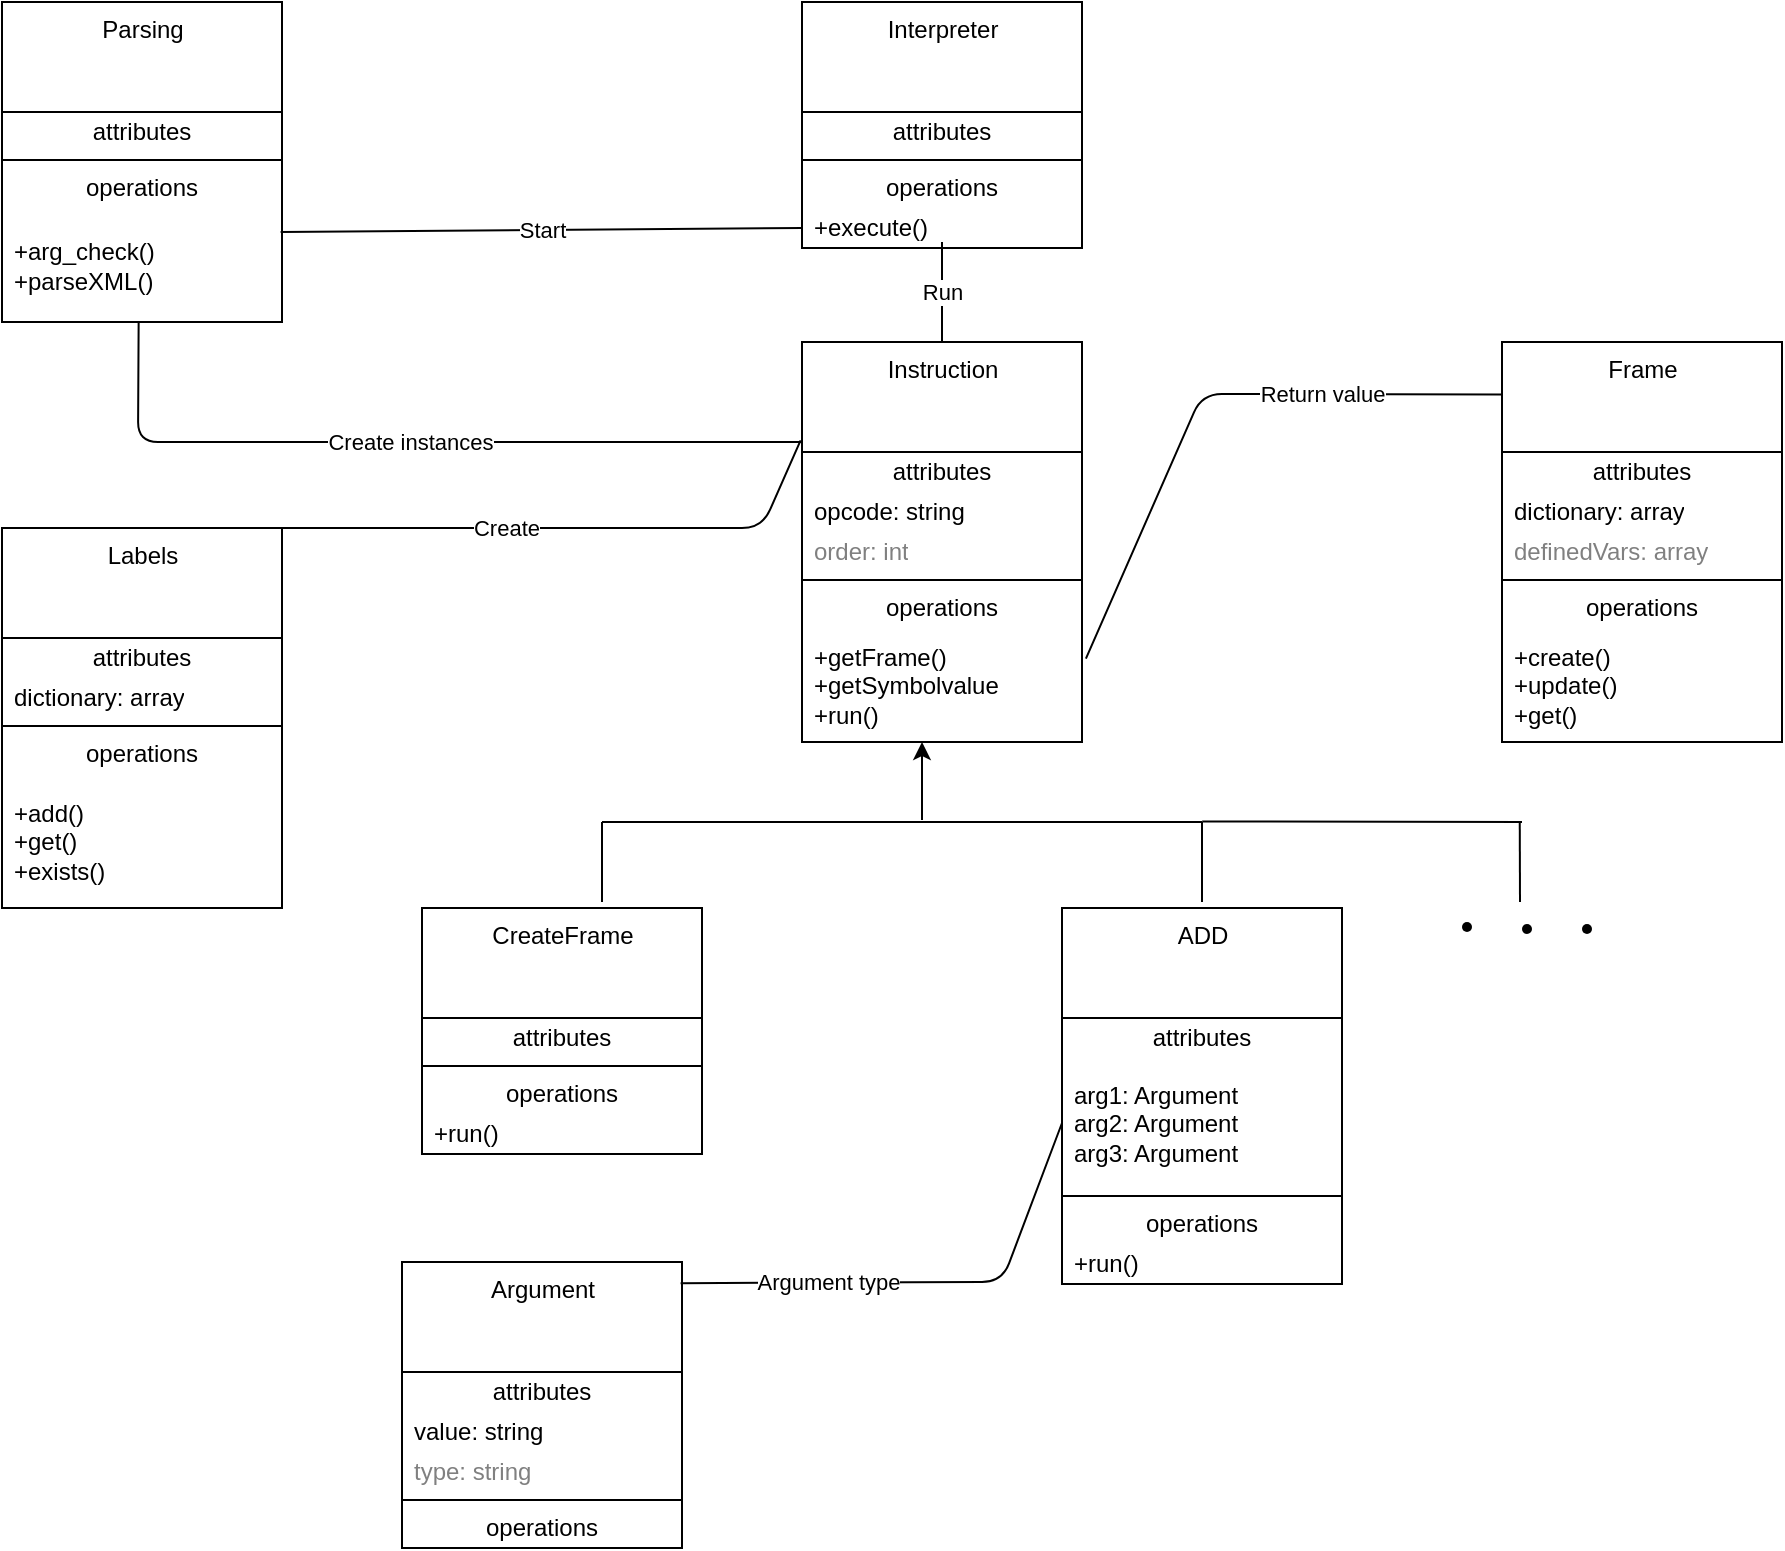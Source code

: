 <mxfile>
    <diagram id="GxhofeJrJ4mQ4MIg32it" name="Page-1">
        <mxGraphModel dx="2048" dy="869" grid="1" gridSize="10" guides="1" tooltips="1" connect="1" arrows="1" fold="1" page="1" pageScale="1" pageWidth="827" pageHeight="1169" background="#FFFFFF" math="0" shadow="0">
            <root>
                <mxCell id="0"/>
                <mxCell id="1" parent="0"/>
                <mxCell id="51" value="Interpreter" style="swimlane;fontStyle=0;align=center;verticalAlign=top;childLayout=stackLayout;horizontal=1;startSize=55;horizontalStack=0;resizeParent=1;resizeParentMax=0;resizeLast=0;collapsible=0;marginBottom=0;html=1;" vertex="1" parent="1">
                    <mxGeometry x="240" y="70" width="140" height="123" as="geometry"/>
                </mxCell>
                <mxCell id="52" value="attributes" style="text;html=1;strokeColor=none;fillColor=none;align=center;verticalAlign=middle;spacingLeft=4;spacingRight=4;overflow=hidden;rotatable=0;points=[[0,0.5],[1,0.5]];portConstraint=eastwest;" vertex="1" parent="51">
                    <mxGeometry y="55" width="140" height="20" as="geometry"/>
                </mxCell>
                <mxCell id="56" value="" style="line;strokeWidth=1;fillColor=none;align=left;verticalAlign=middle;spacingTop=-1;spacingLeft=3;spacingRight=3;rotatable=0;labelPosition=right;points=[];portConstraint=eastwest;" vertex="1" parent="51">
                    <mxGeometry y="75" width="140" height="8" as="geometry"/>
                </mxCell>
                <mxCell id="57" value="operations" style="text;html=1;strokeColor=none;fillColor=none;align=center;verticalAlign=middle;spacingLeft=4;spacingRight=4;overflow=hidden;rotatable=0;points=[[0,0.5],[1,0.5]];portConstraint=eastwest;" vertex="1" parent="51">
                    <mxGeometry y="83" width="140" height="20" as="geometry"/>
                </mxCell>
                <mxCell id="58" value="+execute()" style="text;html=1;strokeColor=none;fillColor=none;align=left;verticalAlign=middle;spacingLeft=4;spacingRight=4;overflow=hidden;rotatable=0;points=[[0,0.5],[1,0.5]];portConstraint=eastwest;" vertex="1" parent="51">
                    <mxGeometry y="103" width="140" height="20" as="geometry"/>
                </mxCell>
                <mxCell id="59" value="Instruction" style="swimlane;fontStyle=0;align=center;verticalAlign=top;childLayout=stackLayout;horizontal=1;startSize=55;horizontalStack=0;resizeParent=1;resizeParentMax=0;resizeLast=0;collapsible=0;marginBottom=0;html=1;" vertex="1" parent="1">
                    <mxGeometry x="240" y="240" width="140" height="200" as="geometry"/>
                </mxCell>
                <mxCell id="60" value="attributes" style="text;html=1;strokeColor=none;fillColor=none;align=center;verticalAlign=middle;spacingLeft=4;spacingRight=4;overflow=hidden;rotatable=0;points=[[0,0.5],[1,0.5]];portConstraint=eastwest;" vertex="1" parent="59">
                    <mxGeometry y="55" width="140" height="20" as="geometry"/>
                </mxCell>
                <mxCell id="61" value="opcode: string" style="text;html=1;strokeColor=none;fillColor=none;align=left;verticalAlign=middle;spacingLeft=4;spacingRight=4;overflow=hidden;rotatable=0;points=[[0,0.5],[1,0.5]];portConstraint=eastwest;" vertex="1" parent="59">
                    <mxGeometry y="75" width="140" height="20" as="geometry"/>
                </mxCell>
                <mxCell id="62" value="order: int" style="text;html=1;strokeColor=none;fillColor=none;align=left;verticalAlign=middle;spacingLeft=4;spacingRight=4;overflow=hidden;rotatable=0;points=[[0,0.5],[1,0.5]];portConstraint=eastwest;fontColor=#808080;" vertex="1" parent="59">
                    <mxGeometry y="95" width="140" height="20" as="geometry"/>
                </mxCell>
                <mxCell id="64" value="" style="line;strokeWidth=1;fillColor=none;align=left;verticalAlign=middle;spacingTop=-1;spacingLeft=3;spacingRight=3;rotatable=0;labelPosition=right;points=[];portConstraint=eastwest;" vertex="1" parent="59">
                    <mxGeometry y="115" width="140" height="8" as="geometry"/>
                </mxCell>
                <mxCell id="65" value="operations" style="text;html=1;strokeColor=none;fillColor=none;align=center;verticalAlign=middle;spacingLeft=4;spacingRight=4;overflow=hidden;rotatable=0;points=[[0,0.5],[1,0.5]];portConstraint=eastwest;" vertex="1" parent="59">
                    <mxGeometry y="123" width="140" height="20" as="geometry"/>
                </mxCell>
                <mxCell id="66" value="+getFrame()&lt;br&gt;+getSymbolvalue&lt;br&gt;+run()" style="text;html=1;strokeColor=none;fillColor=none;align=left;verticalAlign=middle;spacingLeft=4;spacingRight=4;overflow=hidden;rotatable=0;points=[[0,0.5],[1,0.5]];portConstraint=eastwest;" vertex="1" parent="59">
                    <mxGeometry y="143" width="140" height="57" as="geometry"/>
                </mxCell>
                <mxCell id="67" value="Frame&lt;br&gt;" style="swimlane;fontStyle=0;align=center;verticalAlign=top;childLayout=stackLayout;horizontal=1;startSize=55;horizontalStack=0;resizeParent=1;resizeParentMax=0;resizeLast=0;collapsible=0;marginBottom=0;html=1;" vertex="1" parent="1">
                    <mxGeometry x="590" y="240" width="140" height="200" as="geometry"/>
                </mxCell>
                <mxCell id="68" value="attributes" style="text;html=1;strokeColor=none;fillColor=none;align=center;verticalAlign=middle;spacingLeft=4;spacingRight=4;overflow=hidden;rotatable=0;points=[[0,0.5],[1,0.5]];portConstraint=eastwest;" vertex="1" parent="67">
                    <mxGeometry y="55" width="140" height="20" as="geometry"/>
                </mxCell>
                <mxCell id="69" value="dictionary: array" style="text;html=1;strokeColor=none;fillColor=none;align=left;verticalAlign=middle;spacingLeft=4;spacingRight=4;overflow=hidden;rotatable=0;points=[[0,0.5],[1,0.5]];portConstraint=eastwest;" vertex="1" parent="67">
                    <mxGeometry y="75" width="140" height="20" as="geometry"/>
                </mxCell>
                <mxCell id="70" value="definedVars: array" style="text;html=1;strokeColor=none;fillColor=none;align=left;verticalAlign=middle;spacingLeft=4;spacingRight=4;overflow=hidden;rotatable=0;points=[[0,0.5],[1,0.5]];portConstraint=eastwest;fontColor=#808080;" vertex="1" parent="67">
                    <mxGeometry y="95" width="140" height="20" as="geometry"/>
                </mxCell>
                <mxCell id="72" value="" style="line;strokeWidth=1;fillColor=none;align=left;verticalAlign=middle;spacingTop=-1;spacingLeft=3;spacingRight=3;rotatable=0;labelPosition=right;points=[];portConstraint=eastwest;" vertex="1" parent="67">
                    <mxGeometry y="115" width="140" height="8" as="geometry"/>
                </mxCell>
                <mxCell id="73" value="operations" style="text;html=1;strokeColor=none;fillColor=none;align=center;verticalAlign=middle;spacingLeft=4;spacingRight=4;overflow=hidden;rotatable=0;points=[[0,0.5],[1,0.5]];portConstraint=eastwest;" vertex="1" parent="67">
                    <mxGeometry y="123" width="140" height="20" as="geometry"/>
                </mxCell>
                <mxCell id="74" value="+create()&lt;br&gt;+update()&lt;br&gt;+get()&lt;br&gt;" style="text;html=1;strokeColor=none;fillColor=none;align=left;verticalAlign=middle;spacingLeft=4;spacingRight=4;overflow=hidden;rotatable=0;points=[[0,0.5],[1,0.5]];portConstraint=eastwest;" vertex="1" parent="67">
                    <mxGeometry y="143" width="140" height="57" as="geometry"/>
                </mxCell>
                <mxCell id="75" value="Argument" style="swimlane;fontStyle=0;align=center;verticalAlign=top;childLayout=stackLayout;horizontal=1;startSize=55;horizontalStack=0;resizeParent=1;resizeParentMax=0;resizeLast=0;collapsible=0;marginBottom=0;html=1;" vertex="1" parent="1">
                    <mxGeometry x="40" y="700" width="140" height="143" as="geometry"/>
                </mxCell>
                <mxCell id="76" value="attributes" style="text;html=1;strokeColor=none;fillColor=none;align=center;verticalAlign=middle;spacingLeft=4;spacingRight=4;overflow=hidden;rotatable=0;points=[[0,0.5],[1,0.5]];portConstraint=eastwest;" vertex="1" parent="75">
                    <mxGeometry y="55" width="140" height="20" as="geometry"/>
                </mxCell>
                <mxCell id="77" value="value: string" style="text;html=1;strokeColor=none;fillColor=none;align=left;verticalAlign=middle;spacingLeft=4;spacingRight=4;overflow=hidden;rotatable=0;points=[[0,0.5],[1,0.5]];portConstraint=eastwest;" vertex="1" parent="75">
                    <mxGeometry y="75" width="140" height="20" as="geometry"/>
                </mxCell>
                <mxCell id="78" value="type: string" style="text;html=1;strokeColor=none;fillColor=none;align=left;verticalAlign=middle;spacingLeft=4;spacingRight=4;overflow=hidden;rotatable=0;points=[[0,0.5],[1,0.5]];portConstraint=eastwest;fontColor=#808080;" vertex="1" parent="75">
                    <mxGeometry y="95" width="140" height="20" as="geometry"/>
                </mxCell>
                <mxCell id="80" value="" style="line;strokeWidth=1;fillColor=none;align=left;verticalAlign=middle;spacingTop=-1;spacingLeft=3;spacingRight=3;rotatable=0;labelPosition=right;points=[];portConstraint=eastwest;" vertex="1" parent="75">
                    <mxGeometry y="115" width="140" height="8" as="geometry"/>
                </mxCell>
                <mxCell id="81" value="operations" style="text;html=1;strokeColor=none;fillColor=none;align=center;verticalAlign=middle;spacingLeft=4;spacingRight=4;overflow=hidden;rotatable=0;points=[[0,0.5],[1,0.5]];portConstraint=eastwest;" vertex="1" parent="75">
                    <mxGeometry y="123" width="140" height="20" as="geometry"/>
                </mxCell>
                <mxCell id="83" value="Parsing" style="swimlane;fontStyle=0;align=center;verticalAlign=top;childLayout=stackLayout;horizontal=1;startSize=55;horizontalStack=0;resizeParent=1;resizeParentMax=0;resizeLast=0;collapsible=0;marginBottom=0;html=1;" vertex="1" parent="1">
                    <mxGeometry x="-160" y="70" width="140" height="160" as="geometry"/>
                </mxCell>
                <mxCell id="84" value="attributes" style="text;html=1;strokeColor=none;fillColor=none;align=center;verticalAlign=middle;spacingLeft=4;spacingRight=4;overflow=hidden;rotatable=0;points=[[0,0.5],[1,0.5]];portConstraint=eastwest;" vertex="1" parent="83">
                    <mxGeometry y="55" width="140" height="20" as="geometry"/>
                </mxCell>
                <mxCell id="88" value="" style="line;strokeWidth=1;fillColor=none;align=left;verticalAlign=middle;spacingTop=-1;spacingLeft=3;spacingRight=3;rotatable=0;labelPosition=right;points=[];portConstraint=eastwest;" vertex="1" parent="83">
                    <mxGeometry y="75" width="140" height="8" as="geometry"/>
                </mxCell>
                <mxCell id="89" value="operations" style="text;html=1;strokeColor=none;fillColor=none;align=center;verticalAlign=middle;spacingLeft=4;spacingRight=4;overflow=hidden;rotatable=0;points=[[0,0.5],[1,0.5]];portConstraint=eastwest;" vertex="1" parent="83">
                    <mxGeometry y="83" width="140" height="20" as="geometry"/>
                </mxCell>
                <mxCell id="90" value="+arg_check()&lt;br&gt;+parseXML()" style="text;html=1;strokeColor=none;fillColor=none;align=left;verticalAlign=middle;spacingLeft=4;spacingRight=4;overflow=hidden;rotatable=0;points=[[0,0.5],[1,0.5]];portConstraint=eastwest;" vertex="1" parent="83">
                    <mxGeometry y="103" width="140" height="57" as="geometry"/>
                </mxCell>
                <mxCell id="91" value="ADD" style="swimlane;fontStyle=0;align=center;verticalAlign=top;childLayout=stackLayout;horizontal=1;startSize=55;horizontalStack=0;resizeParent=1;resizeParentMax=0;resizeLast=0;collapsible=0;marginBottom=0;html=1;" vertex="1" parent="1">
                    <mxGeometry x="370" y="523" width="140" height="188" as="geometry"/>
                </mxCell>
                <mxCell id="92" value="attributes" style="text;html=1;strokeColor=none;fillColor=none;align=center;verticalAlign=middle;spacingLeft=4;spacingRight=4;overflow=hidden;rotatable=0;points=[[0,0.5],[1,0.5]];portConstraint=eastwest;" vertex="1" parent="91">
                    <mxGeometry y="55" width="140" height="20" as="geometry"/>
                </mxCell>
                <mxCell id="93" value="arg1: Argument&lt;br&gt;arg2: Argument&lt;br&gt;arg3: Argument" style="text;html=1;strokeColor=none;fillColor=none;align=left;verticalAlign=middle;spacingLeft=4;spacingRight=4;overflow=hidden;rotatable=0;points=[[0,0.5],[1,0.5]];portConstraint=eastwest;" vertex="1" parent="91">
                    <mxGeometry y="75" width="140" height="65" as="geometry"/>
                </mxCell>
                <mxCell id="96" value="" style="line;strokeWidth=1;fillColor=none;align=left;verticalAlign=middle;spacingTop=-1;spacingLeft=3;spacingRight=3;rotatable=0;labelPosition=right;points=[];portConstraint=eastwest;" vertex="1" parent="91">
                    <mxGeometry y="140" width="140" height="8" as="geometry"/>
                </mxCell>
                <mxCell id="97" value="operations" style="text;html=1;strokeColor=none;fillColor=none;align=center;verticalAlign=middle;spacingLeft=4;spacingRight=4;overflow=hidden;rotatable=0;points=[[0,0.5],[1,0.5]];portConstraint=eastwest;" vertex="1" parent="91">
                    <mxGeometry y="148" width="140" height="20" as="geometry"/>
                </mxCell>
                <mxCell id="98" value="+run()&lt;br&gt;" style="text;html=1;strokeColor=none;fillColor=none;align=left;verticalAlign=middle;spacingLeft=4;spacingRight=4;overflow=hidden;rotatable=0;points=[[0,0.5],[1,0.5]];portConstraint=eastwest;" vertex="1" parent="91">
                    <mxGeometry y="168" width="140" height="20" as="geometry"/>
                </mxCell>
                <mxCell id="99" value="CreateFrame" style="swimlane;fontStyle=0;align=center;verticalAlign=top;childLayout=stackLayout;horizontal=1;startSize=55;horizontalStack=0;resizeParent=1;resizeParentMax=0;resizeLast=0;collapsible=0;marginBottom=0;html=1;" vertex="1" parent="1">
                    <mxGeometry x="50" y="523" width="140" height="123" as="geometry"/>
                </mxCell>
                <mxCell id="100" value="attributes" style="text;html=1;strokeColor=none;fillColor=none;align=center;verticalAlign=middle;spacingLeft=4;spacingRight=4;overflow=hidden;rotatable=0;points=[[0,0.5],[1,0.5]];portConstraint=eastwest;" vertex="1" parent="99">
                    <mxGeometry y="55" width="140" height="20" as="geometry"/>
                </mxCell>
                <mxCell id="104" value="" style="line;strokeWidth=1;fillColor=none;align=left;verticalAlign=middle;spacingTop=-1;spacingLeft=3;spacingRight=3;rotatable=0;labelPosition=right;points=[];portConstraint=eastwest;" vertex="1" parent="99">
                    <mxGeometry y="75" width="140" height="8" as="geometry"/>
                </mxCell>
                <mxCell id="105" value="operations" style="text;html=1;strokeColor=none;fillColor=none;align=center;verticalAlign=middle;spacingLeft=4;spacingRight=4;overflow=hidden;rotatable=0;points=[[0,0.5],[1,0.5]];portConstraint=eastwest;" vertex="1" parent="99">
                    <mxGeometry y="83" width="140" height="20" as="geometry"/>
                </mxCell>
                <mxCell id="106" value="+run()" style="text;html=1;strokeColor=none;fillColor=none;align=left;verticalAlign=middle;spacingLeft=4;spacingRight=4;overflow=hidden;rotatable=0;points=[[0,0.5],[1,0.5]];portConstraint=eastwest;" vertex="1" parent="99">
                    <mxGeometry y="103" width="140" height="20" as="geometry"/>
                </mxCell>
                <mxCell id="112" value="" style="endArrow=none;html=1;" edge="1" parent="1">
                    <mxGeometry width="50" height="50" relative="1" as="geometry">
                        <mxPoint x="140" y="520" as="sourcePoint"/>
                        <mxPoint x="140" y="480" as="targetPoint"/>
                    </mxGeometry>
                </mxCell>
                <mxCell id="113" value="" style="endArrow=none;html=1;exitX=0;exitY=0;exitDx=0;exitDy=0;exitPerimeter=0;" edge="1" parent="1" source="112">
                    <mxGeometry width="50" height="50" relative="1" as="geometry">
                        <mxPoint x="190" y="530" as="sourcePoint"/>
                        <mxPoint x="440" y="480" as="targetPoint"/>
                        <Array as="points">
                            <mxPoint x="320" y="480"/>
                        </Array>
                    </mxGeometry>
                </mxCell>
                <mxCell id="114" value="" style="endArrow=none;html=1;entryX=1;entryY=0;entryDx=0;entryDy=0;entryPerimeter=0;" edge="1" parent="1" target="113">
                    <mxGeometry width="50" height="50" relative="1" as="geometry">
                        <mxPoint x="440" y="520" as="sourcePoint"/>
                        <mxPoint x="200" y="500" as="targetPoint"/>
                    </mxGeometry>
                </mxCell>
                <mxCell id="115" value="" style="endArrow=classic;html=1;" edge="1" parent="1">
                    <mxGeometry width="50" height="50" relative="1" as="geometry">
                        <mxPoint x="300" y="479" as="sourcePoint"/>
                        <mxPoint x="300" y="440" as="targetPoint"/>
                    </mxGeometry>
                </mxCell>
                <mxCell id="117" value="" style="endArrow=none;html=1;exitX=0.177;exitY=-0.007;exitDx=0;exitDy=0;exitPerimeter=0;" edge="1" parent="1" source="114">
                    <mxGeometry width="50" height="50" relative="1" as="geometry">
                        <mxPoint x="530" y="500" as="sourcePoint"/>
                        <mxPoint x="600" y="480" as="targetPoint"/>
                    </mxGeometry>
                </mxCell>
                <mxCell id="118" value="" style="endArrow=none;html=1;entryX=0.993;entryY=-0.012;entryDx=0;entryDy=0;entryPerimeter=0;" edge="1" parent="1" target="117">
                    <mxGeometry width="50" height="50" relative="1" as="geometry">
                        <mxPoint x="599" y="520" as="sourcePoint"/>
                        <mxPoint x="590" y="400" as="targetPoint"/>
                    </mxGeometry>
                </mxCell>
                <mxCell id="120" value="" style="externalPins=0;recursiveResize=0;ellipse;whiteSpace=wrap;html=1;aspect=fixed;fillColor=#000000;strokeColor=none;noLabel=1;snapToPoint=1;perimeter=none;resizable=0;rotatable=0;" vertex="1" parent="1">
                    <mxGeometry x="570" y="530" width="5" height="5" as="geometry"/>
                </mxCell>
                <mxCell id="121" value="" style="externalPins=0;recursiveResize=0;ellipse;whiteSpace=wrap;html=1;aspect=fixed;fillColor=#000000;strokeColor=none;noLabel=1;snapToPoint=1;perimeter=none;resizable=0;rotatable=0;" vertex="1" parent="1">
                    <mxGeometry x="600" y="531" width="5" height="5" as="geometry"/>
                </mxCell>
                <mxCell id="122" value="" style="externalPins=0;recursiveResize=0;ellipse;whiteSpace=wrap;html=1;aspect=fixed;fillColor=#000000;strokeColor=none;noLabel=1;snapToPoint=1;perimeter=none;resizable=0;rotatable=0;" vertex="1" parent="1">
                    <mxGeometry x="630" y="531" width="5" height="5" as="geometry"/>
                </mxCell>
                <mxCell id="129" value="Run" style="endArrow=none;html=1;exitX=0.5;exitY=0;exitDx=0;exitDy=0;" edge="1" parent="1" source="59">
                    <mxGeometry width="50" height="50" relative="1" as="geometry">
                        <mxPoint x="270" y="240" as="sourcePoint"/>
                        <mxPoint x="310" y="190" as="targetPoint"/>
                    </mxGeometry>
                </mxCell>
                <mxCell id="132" value="Create instances" style="endArrow=none;html=1;entryX=0.488;entryY=1.003;entryDx=0;entryDy=0;entryPerimeter=0;exitX=0;exitY=0.25;exitDx=0;exitDy=0;" edge="1" parent="1" source="59" target="90">
                    <mxGeometry width="50" height="50" relative="1" as="geometry">
                        <mxPoint x="260" y="440" as="sourcePoint"/>
                        <mxPoint x="310" y="390" as="targetPoint"/>
                        <Array as="points">
                            <mxPoint x="-92" y="290"/>
                        </Array>
                    </mxGeometry>
                </mxCell>
                <mxCell id="133" value="Labels" style="swimlane;fontStyle=0;align=center;verticalAlign=top;childLayout=stackLayout;horizontal=1;startSize=55;horizontalStack=0;resizeParent=1;resizeParentMax=0;resizeLast=0;collapsible=0;marginBottom=0;html=1;" vertex="1" parent="1">
                    <mxGeometry x="-160" y="333" width="140" height="190" as="geometry"/>
                </mxCell>
                <mxCell id="134" value="attributes" style="text;html=1;strokeColor=none;fillColor=none;align=center;verticalAlign=middle;spacingLeft=4;spacingRight=4;overflow=hidden;rotatable=0;points=[[0,0.5],[1,0.5]];portConstraint=eastwest;" vertex="1" parent="133">
                    <mxGeometry y="55" width="140" height="20" as="geometry"/>
                </mxCell>
                <mxCell id="135" value="dictionary: array" style="text;html=1;strokeColor=none;fillColor=none;align=left;verticalAlign=middle;spacingLeft=4;spacingRight=4;overflow=hidden;rotatable=0;points=[[0,0.5],[1,0.5]];portConstraint=eastwest;" vertex="1" parent="133">
                    <mxGeometry y="75" width="140" height="20" as="geometry"/>
                </mxCell>
                <mxCell id="138" value="" style="line;strokeWidth=1;fillColor=none;align=left;verticalAlign=middle;spacingTop=-1;spacingLeft=3;spacingRight=3;rotatable=0;labelPosition=right;points=[];portConstraint=eastwest;" vertex="1" parent="133">
                    <mxGeometry y="95" width="140" height="8" as="geometry"/>
                </mxCell>
                <mxCell id="139" value="operations" style="text;html=1;strokeColor=none;fillColor=none;align=center;verticalAlign=middle;spacingLeft=4;spacingRight=4;overflow=hidden;rotatable=0;points=[[0,0.5],[1,0.5]];portConstraint=eastwest;" vertex="1" parent="133">
                    <mxGeometry y="103" width="140" height="20" as="geometry"/>
                </mxCell>
                <mxCell id="140" value="+add()&lt;br&gt;+get()&lt;br&gt;+exists()" style="text;html=1;strokeColor=none;fillColor=none;align=left;verticalAlign=middle;spacingLeft=4;spacingRight=4;overflow=hidden;rotatable=0;points=[[0,0.5],[1,0.5]];portConstraint=eastwest;" vertex="1" parent="133">
                    <mxGeometry y="123" width="140" height="67" as="geometry"/>
                </mxCell>
                <mxCell id="143" value="" style="endArrow=none;html=1;exitX=1;exitY=0;exitDx=0;exitDy=0;entryX=-0.005;entryY=-0.289;entryDx=0;entryDy=0;entryPerimeter=0;" edge="1" parent="1" source="133" target="60">
                    <mxGeometry width="50" height="50" relative="1" as="geometry">
                        <mxPoint x="90" y="370" as="sourcePoint"/>
                        <mxPoint x="140" y="320" as="targetPoint"/>
                        <Array as="points">
                            <mxPoint x="220" y="333"/>
                        </Array>
                    </mxGeometry>
                </mxCell>
                <mxCell id="144" value="Create" style="edgeLabel;html=1;align=center;verticalAlign=middle;resizable=0;points=[];" vertex="1" connectable="0" parent="143">
                    <mxGeometry x="-0.217" relative="1" as="geometry">
                        <mxPoint x="-1" as="offset"/>
                    </mxGeometry>
                </mxCell>
                <mxCell id="145" value="Argument type" style="endArrow=none;html=1;entryX=0;entryY=0.5;entryDx=0;entryDy=0;exitX=0.995;exitY=0.074;exitDx=0;exitDy=0;exitPerimeter=0;" edge="1" parent="1" source="75" target="93">
                    <mxGeometry x="-0.403" width="50" height="50" relative="1" as="geometry">
                        <mxPoint x="250" y="710" as="sourcePoint"/>
                        <mxPoint x="300" y="660" as="targetPoint"/>
                        <Array as="points">
                            <mxPoint x="340" y="710"/>
                        </Array>
                        <mxPoint as="offset"/>
                    </mxGeometry>
                </mxCell>
                <mxCell id="146" value="Return value" style="endArrow=none;html=1;exitX=1.014;exitY=0.268;exitDx=0;exitDy=0;exitPerimeter=0;entryX=0;entryY=0.131;entryDx=0;entryDy=0;entryPerimeter=0;" edge="1" parent="1" source="66" target="67">
                    <mxGeometry x="0.389" width="50" height="50" relative="1" as="geometry">
                        <mxPoint x="380" y="410" as="sourcePoint"/>
                        <mxPoint x="430" y="360" as="targetPoint"/>
                        <Array as="points">
                            <mxPoint x="440" y="266"/>
                        </Array>
                        <mxPoint as="offset"/>
                    </mxGeometry>
                </mxCell>
                <mxCell id="147" value="Start" style="endArrow=none;html=1;entryX=0;entryY=0.5;entryDx=0;entryDy=0;exitX=0.995;exitY=0.21;exitDx=0;exitDy=0;exitPerimeter=0;" edge="1" parent="1" source="90" target="58">
                    <mxGeometry width="50" height="50" relative="1" as="geometry">
                        <mxPoint x="-20" y="200" as="sourcePoint"/>
                        <mxPoint x="30" y="150" as="targetPoint"/>
                    </mxGeometry>
                </mxCell>
            </root>
        </mxGraphModel>
    </diagram>
</mxfile>